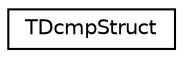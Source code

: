 digraph G
{
  edge [fontname="Helvetica",fontsize="10",labelfontname="Helvetica",labelfontsize="10"];
  node [fontname="Helvetica",fontsize="10",shape=record];
  rankdir="LR";
  Node1 [label="TDcmpStruct",height=0.2,width=0.4,color="black", fillcolor="white", style="filled",URL="$struct_t_dcmp_struct.html"];
}
